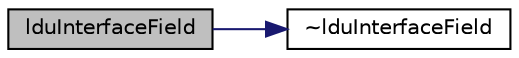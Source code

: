 digraph "lduInterfaceField"
{
  bgcolor="transparent";
  edge [fontname="Helvetica",fontsize="10",labelfontname="Helvetica",labelfontsize="10"];
  node [fontname="Helvetica",fontsize="10",shape=record];
  rankdir="LR";
  Node1 [label="lduInterfaceField",height=0.2,width=0.4,color="black", fillcolor="grey75", style="filled", fontcolor="black"];
  Node1 -> Node2 [color="midnightblue",fontsize="10",style="solid",fontname="Helvetica"];
  Node2 [label="~lduInterfaceField",height=0.2,width=0.4,color="black",URL="$a01299.html#aa5c212a0f082cbf133c4b9c6da98c761",tooltip="Destructor. "];
}
